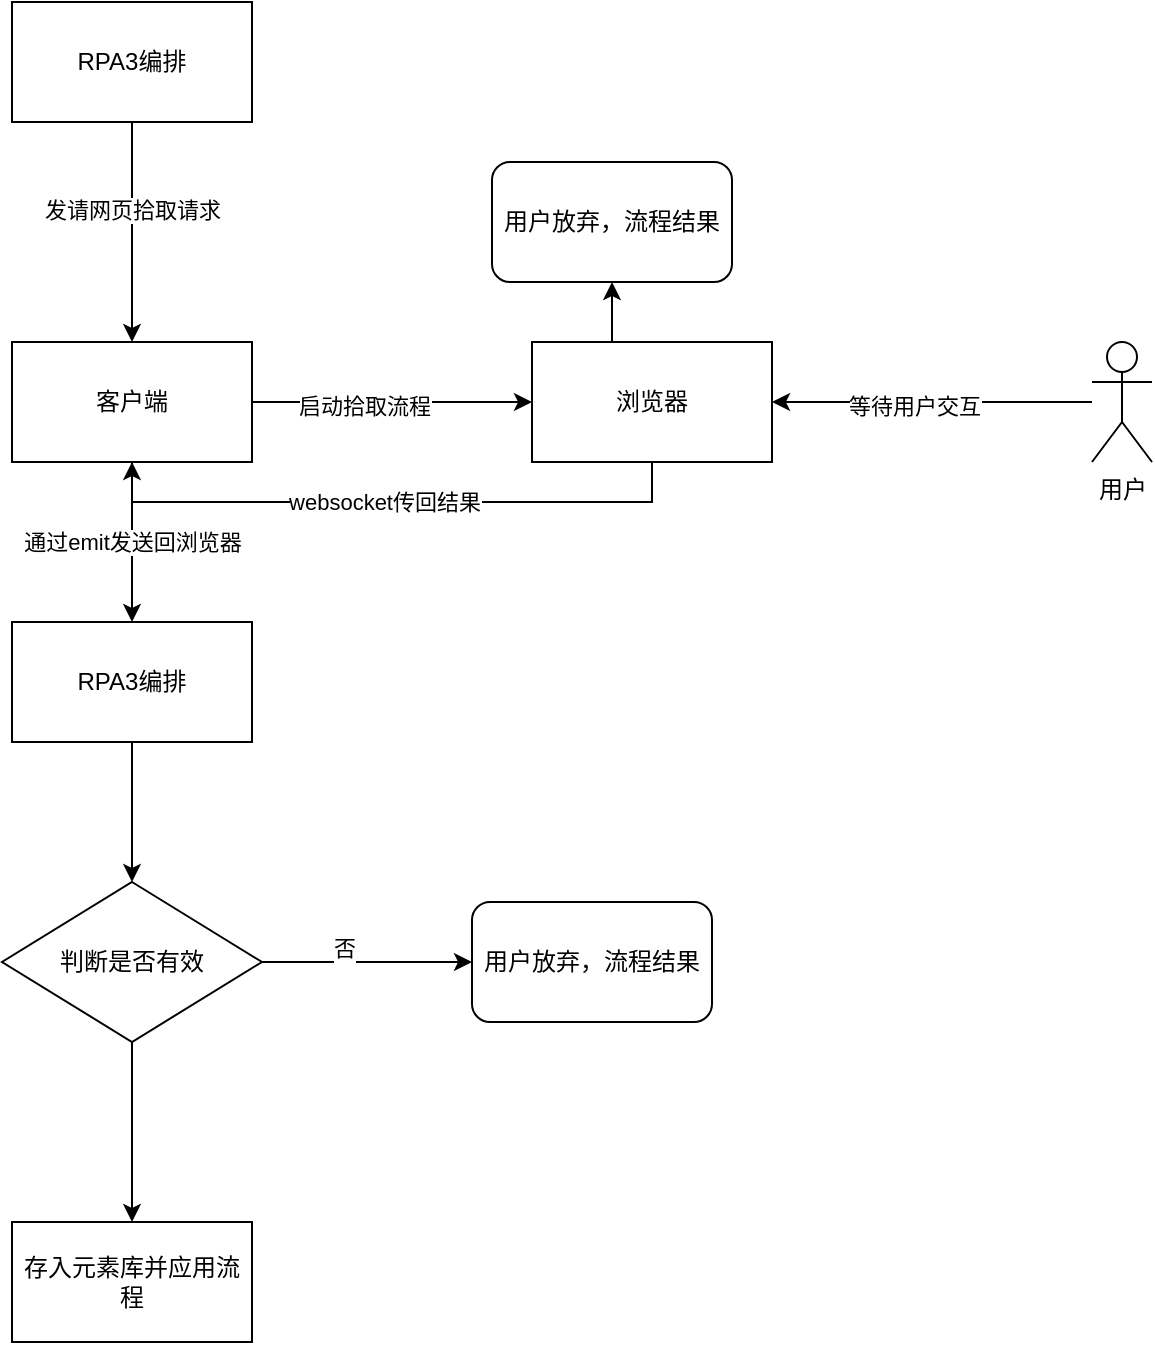 <mxfile version="28.2.7">
  <diagram name="Page-1" id="13e1069c-82ec-6db2-03f1-153e76fe0fe0">
    <mxGraphModel dx="2066" dy="1111" grid="1" gridSize="10" guides="1" tooltips="1" connect="1" arrows="1" fold="1" page="1" pageScale="1" pageWidth="1100" pageHeight="850" background="none" math="0" shadow="0">
      <root>
        <mxCell id="0" />
        <mxCell id="1" parent="0" />
        <mxCell id="em0sQ1Ae_K5pATwGFNZl-34" style="edgeStyle=orthogonalEdgeStyle;rounded=0;orthogonalLoop=1;jettySize=auto;html=1;entryX=0.5;entryY=0;entryDx=0;entryDy=0;" edge="1" parent="1" source="em0sQ1Ae_K5pATwGFNZl-1" target="em0sQ1Ae_K5pATwGFNZl-3">
          <mxGeometry relative="1" as="geometry" />
        </mxCell>
        <mxCell id="em0sQ1Ae_K5pATwGFNZl-35" value="发请网页拾取请求" style="edgeLabel;html=1;align=center;verticalAlign=middle;resizable=0;points=[];" vertex="1" connectable="0" parent="em0sQ1Ae_K5pATwGFNZl-34">
          <mxGeometry x="-0.2" relative="1" as="geometry">
            <mxPoint as="offset" />
          </mxGeometry>
        </mxCell>
        <mxCell id="em0sQ1Ae_K5pATwGFNZl-1" value="RPA3编排" style="rounded=0;whiteSpace=wrap;html=1;" vertex="1" parent="1">
          <mxGeometry x="440" y="90" width="120" height="60" as="geometry" />
        </mxCell>
        <mxCell id="em0sQ1Ae_K5pATwGFNZl-8" style="edgeStyle=orthogonalEdgeStyle;rounded=0;orthogonalLoop=1;jettySize=auto;html=1;" edge="1" parent="1" source="em0sQ1Ae_K5pATwGFNZl-3" target="em0sQ1Ae_K5pATwGFNZl-7">
          <mxGeometry relative="1" as="geometry" />
        </mxCell>
        <mxCell id="em0sQ1Ae_K5pATwGFNZl-9" value="启动拾取流程" style="edgeLabel;html=1;align=center;verticalAlign=middle;resizable=0;points=[];" vertex="1" connectable="0" parent="em0sQ1Ae_K5pATwGFNZl-8">
          <mxGeometry x="-0.2" y="-2" relative="1" as="geometry">
            <mxPoint as="offset" />
          </mxGeometry>
        </mxCell>
        <mxCell id="em0sQ1Ae_K5pATwGFNZl-40" value="通过emit发送回浏览器" style="edgeStyle=orthogonalEdgeStyle;rounded=0;orthogonalLoop=1;jettySize=auto;html=1;" edge="1" parent="1" source="em0sQ1Ae_K5pATwGFNZl-3" target="em0sQ1Ae_K5pATwGFNZl-39">
          <mxGeometry relative="1" as="geometry" />
        </mxCell>
        <mxCell id="em0sQ1Ae_K5pATwGFNZl-3" value="客户端" style="rounded=0;whiteSpace=wrap;html=1;" vertex="1" parent="1">
          <mxGeometry x="440" y="260" width="120" height="60" as="geometry" />
        </mxCell>
        <mxCell id="em0sQ1Ae_K5pATwGFNZl-15" style="edgeStyle=orthogonalEdgeStyle;rounded=0;orthogonalLoop=1;jettySize=auto;html=1;exitX=0.5;exitY=1;exitDx=0;exitDy=0;entryX=0.5;entryY=1;entryDx=0;entryDy=0;" edge="1" parent="1" source="em0sQ1Ae_K5pATwGFNZl-7" target="em0sQ1Ae_K5pATwGFNZl-3">
          <mxGeometry relative="1" as="geometry" />
        </mxCell>
        <mxCell id="em0sQ1Ae_K5pATwGFNZl-20" value="websocket传回结果" style="edgeLabel;html=1;align=center;verticalAlign=middle;resizable=0;points=[];" vertex="1" connectable="0" parent="em0sQ1Ae_K5pATwGFNZl-15">
          <mxGeometry x="0.026" relative="1" as="geometry">
            <mxPoint as="offset" />
          </mxGeometry>
        </mxCell>
        <mxCell id="em0sQ1Ae_K5pATwGFNZl-17" style="edgeStyle=orthogonalEdgeStyle;rounded=0;orthogonalLoop=1;jettySize=auto;html=1;exitX=0.5;exitY=0;exitDx=0;exitDy=0;" edge="1" parent="1" source="em0sQ1Ae_K5pATwGFNZl-7">
          <mxGeometry relative="1" as="geometry">
            <mxPoint x="740" y="230" as="targetPoint" />
          </mxGeometry>
        </mxCell>
        <mxCell id="em0sQ1Ae_K5pATwGFNZl-7" value="浏览器" style="rounded=0;whiteSpace=wrap;html=1;" vertex="1" parent="1">
          <mxGeometry x="700" y="260" width="120" height="60" as="geometry" />
        </mxCell>
        <mxCell id="em0sQ1Ae_K5pATwGFNZl-11" style="edgeStyle=orthogonalEdgeStyle;rounded=0;orthogonalLoop=1;jettySize=auto;html=1;" edge="1" parent="1" source="em0sQ1Ae_K5pATwGFNZl-10" target="em0sQ1Ae_K5pATwGFNZl-7">
          <mxGeometry relative="1" as="geometry" />
        </mxCell>
        <mxCell id="em0sQ1Ae_K5pATwGFNZl-13" value="等待用户交互" style="edgeLabel;html=1;align=center;verticalAlign=middle;resizable=0;points=[];" vertex="1" connectable="0" parent="em0sQ1Ae_K5pATwGFNZl-11">
          <mxGeometry x="0.111" y="2" relative="1" as="geometry">
            <mxPoint as="offset" />
          </mxGeometry>
        </mxCell>
        <mxCell id="em0sQ1Ae_K5pATwGFNZl-10" value="用户" style="shape=umlActor;verticalLabelPosition=bottom;verticalAlign=top;html=1;outlineConnect=0;" vertex="1" parent="1">
          <mxGeometry x="980" y="260" width="30" height="60" as="geometry" />
        </mxCell>
        <mxCell id="em0sQ1Ae_K5pATwGFNZl-19" value="用户放弃，流程结果" style="rounded=1;whiteSpace=wrap;html=1;" vertex="1" parent="1">
          <mxGeometry x="680" y="170" width="120" height="60" as="geometry" />
        </mxCell>
        <mxCell id="em0sQ1Ae_K5pATwGFNZl-42" value="" style="edgeStyle=orthogonalEdgeStyle;rounded=0;orthogonalLoop=1;jettySize=auto;html=1;" edge="1" parent="1" source="em0sQ1Ae_K5pATwGFNZl-39" target="em0sQ1Ae_K5pATwGFNZl-41">
          <mxGeometry relative="1" as="geometry" />
        </mxCell>
        <mxCell id="em0sQ1Ae_K5pATwGFNZl-39" value="RPA3编排" style="whiteSpace=wrap;html=1;rounded=0;" vertex="1" parent="1">
          <mxGeometry x="440" y="400" width="120" height="60" as="geometry" />
        </mxCell>
        <mxCell id="em0sQ1Ae_K5pATwGFNZl-44" style="edgeStyle=orthogonalEdgeStyle;rounded=0;orthogonalLoop=1;jettySize=auto;html=1;exitX=1;exitY=0.5;exitDx=0;exitDy=0;entryX=0;entryY=0.5;entryDx=0;entryDy=0;" edge="1" parent="1" source="em0sQ1Ae_K5pATwGFNZl-41" target="em0sQ1Ae_K5pATwGFNZl-43">
          <mxGeometry relative="1" as="geometry" />
        </mxCell>
        <mxCell id="em0sQ1Ae_K5pATwGFNZl-45" value="否&lt;div&gt;&lt;br&gt;&lt;/div&gt;" style="edgeLabel;html=1;align=center;verticalAlign=middle;resizable=0;points=[];" vertex="1" connectable="0" parent="em0sQ1Ae_K5pATwGFNZl-44">
          <mxGeometry x="-0.219" relative="1" as="geometry">
            <mxPoint as="offset" />
          </mxGeometry>
        </mxCell>
        <mxCell id="em0sQ1Ae_K5pATwGFNZl-47" value="" style="edgeStyle=orthogonalEdgeStyle;rounded=0;orthogonalLoop=1;jettySize=auto;html=1;" edge="1" parent="1" source="em0sQ1Ae_K5pATwGFNZl-41" target="em0sQ1Ae_K5pATwGFNZl-46">
          <mxGeometry relative="1" as="geometry" />
        </mxCell>
        <mxCell id="em0sQ1Ae_K5pATwGFNZl-41" value="判断是否有效" style="rhombus;whiteSpace=wrap;html=1;rounded=0;" vertex="1" parent="1">
          <mxGeometry x="435" y="530" width="130" height="80" as="geometry" />
        </mxCell>
        <mxCell id="em0sQ1Ae_K5pATwGFNZl-43" value="用户放弃，流程结果" style="rounded=1;whiteSpace=wrap;html=1;" vertex="1" parent="1">
          <mxGeometry x="670" y="540" width="120" height="60" as="geometry" />
        </mxCell>
        <mxCell id="em0sQ1Ae_K5pATwGFNZl-46" value="存入元素库并应用流程" style="whiteSpace=wrap;html=1;rounded=0;" vertex="1" parent="1">
          <mxGeometry x="440" y="700" width="120" height="60" as="geometry" />
        </mxCell>
      </root>
    </mxGraphModel>
  </diagram>
</mxfile>
